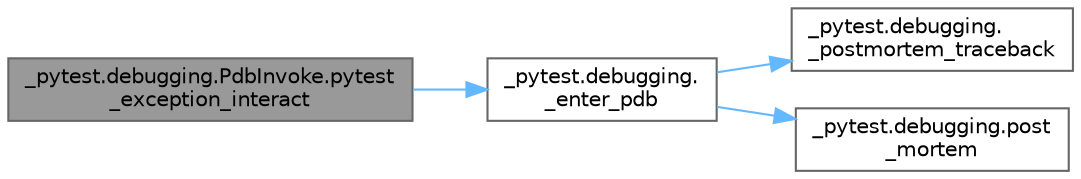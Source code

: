 digraph "_pytest.debugging.PdbInvoke.pytest_exception_interact"
{
 // LATEX_PDF_SIZE
  bgcolor="transparent";
  edge [fontname=Helvetica,fontsize=10,labelfontname=Helvetica,labelfontsize=10];
  node [fontname=Helvetica,fontsize=10,shape=box,height=0.2,width=0.4];
  rankdir="LR";
  Node1 [id="Node000001",label="_pytest.debugging.PdbInvoke.pytest\l_exception_interact",height=0.2,width=0.4,color="gray40", fillcolor="grey60", style="filled", fontcolor="black",tooltip=" "];
  Node1 -> Node2 [id="edge1_Node000001_Node000002",color="steelblue1",style="solid",tooltip=" "];
  Node2 [id="Node000002",label="_pytest.debugging.\l_enter_pdb",height=0.2,width=0.4,color="grey40", fillcolor="white", style="filled",URL="$namespace__pytest_1_1debugging.html#a3528ec8a02a866b904e8d554f6b461f7",tooltip=" "];
  Node2 -> Node3 [id="edge2_Node000002_Node000003",color="steelblue1",style="solid",tooltip=" "];
  Node3 [id="Node000003",label="_pytest.debugging.\l_postmortem_traceback",height=0.2,width=0.4,color="grey40", fillcolor="white", style="filled",URL="$namespace__pytest_1_1debugging.html#ae9856617f625e8863d981a3a6a1b1797",tooltip=" "];
  Node2 -> Node4 [id="edge3_Node000002_Node000004",color="steelblue1",style="solid",tooltip=" "];
  Node4 [id="Node000004",label="_pytest.debugging.post\l_mortem",height=0.2,width=0.4,color="grey40", fillcolor="white", style="filled",URL="$namespace__pytest_1_1debugging.html#a3fe0d5985273da7e5f2847011c2abb2b",tooltip=" "];
}

